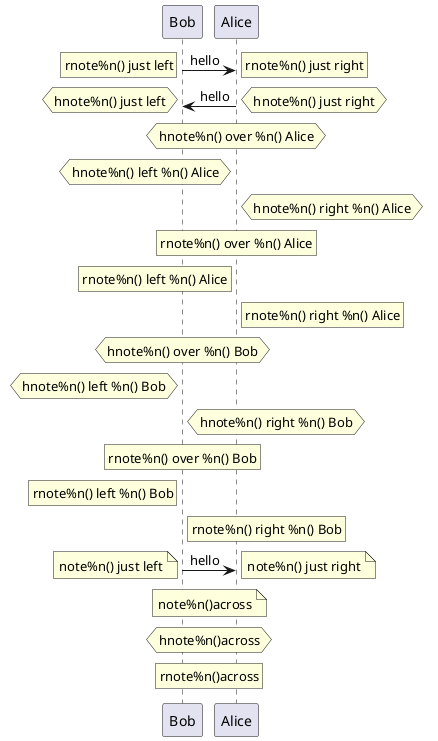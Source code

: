 {
  "sha1": "kwfkk6fht209o9tt5agz8jy4c6tcuxk",
  "insertion": {
    "when": "2024-06-06T17:24:18.671Z",
    "url": "https://github.com/plantuml/plantuml/pull/1799",
    "user": "plantuml@gmail.com"
  }
}
@startuml
!pragma teoz true

Bob -> Alice : hello
rnote right: rnote%n() just right
rnote left: rnote%n() just left

Bob <- Alice: hello
hnote right: hnote%n() just right
hnote left: hnote%n() just left

hnote over Alice: hnote%n() over %n() Alice
hnote left Alice: hnote%n() left %n() Alice
hnote right Alice: hnote%n() right %n() Alice
rnote over Alice: rnote%n() over %n() Alice
rnote left Alice: rnote%n() left %n() Alice
rnote right Alice: rnote%n() right %n() Alice

hnote over Bob: hnote%n() over %n() Bob
hnote left Bob: hnote%n() left %n() Bob
hnote right Bob: hnote%n() right %n() Bob
rnote over Bob: rnote%n() over %n() Bob
rnote left Bob: rnote%n() left %n() Bob
rnote right Bob: rnote%n() right %n() Bob

Bob -> Alice : hello
note right: note%n() just right
note left: note%n() just left

note across: note%n()across
hnote across: hnote%n()across
rnote across: rnote%n()across
@enduml
